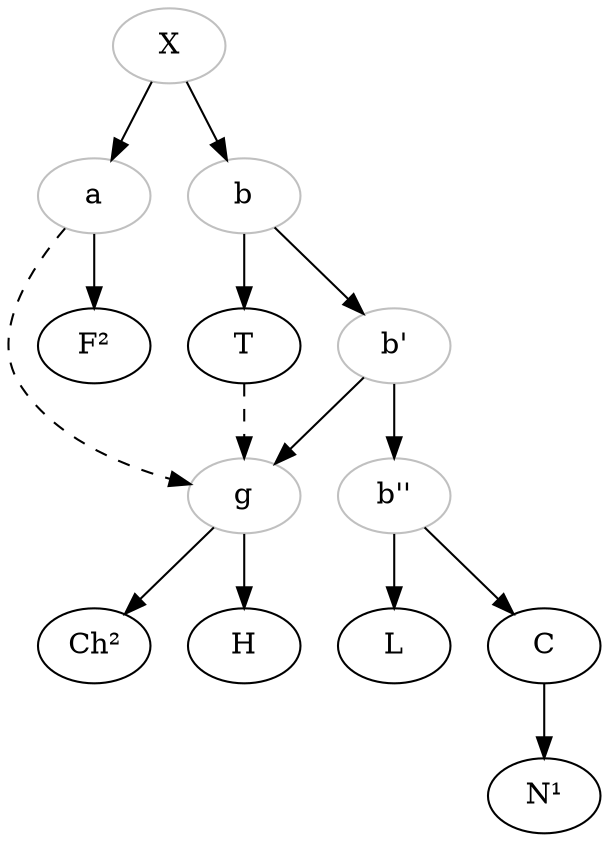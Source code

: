 digraph {
X[color="grey"];
a[color="grey"];
b[color="grey"];
bprime[color="grey", label="b'"];
g[color="grey"];
bsecond[color="grey", label="b''"];
F2[label="F²"];
Ch2[label="Ch²"];
N1[label="N¹"];

X->a;
a->F2;
a->g[style="dashed"];
X->b;
b->T;
T->g[style="dashed"];
b->bprime;
bprime->g;
g->H;
g->Ch2;
bprime->bsecond;
bsecond->L;
bsecond->C;
C->N1;

}
